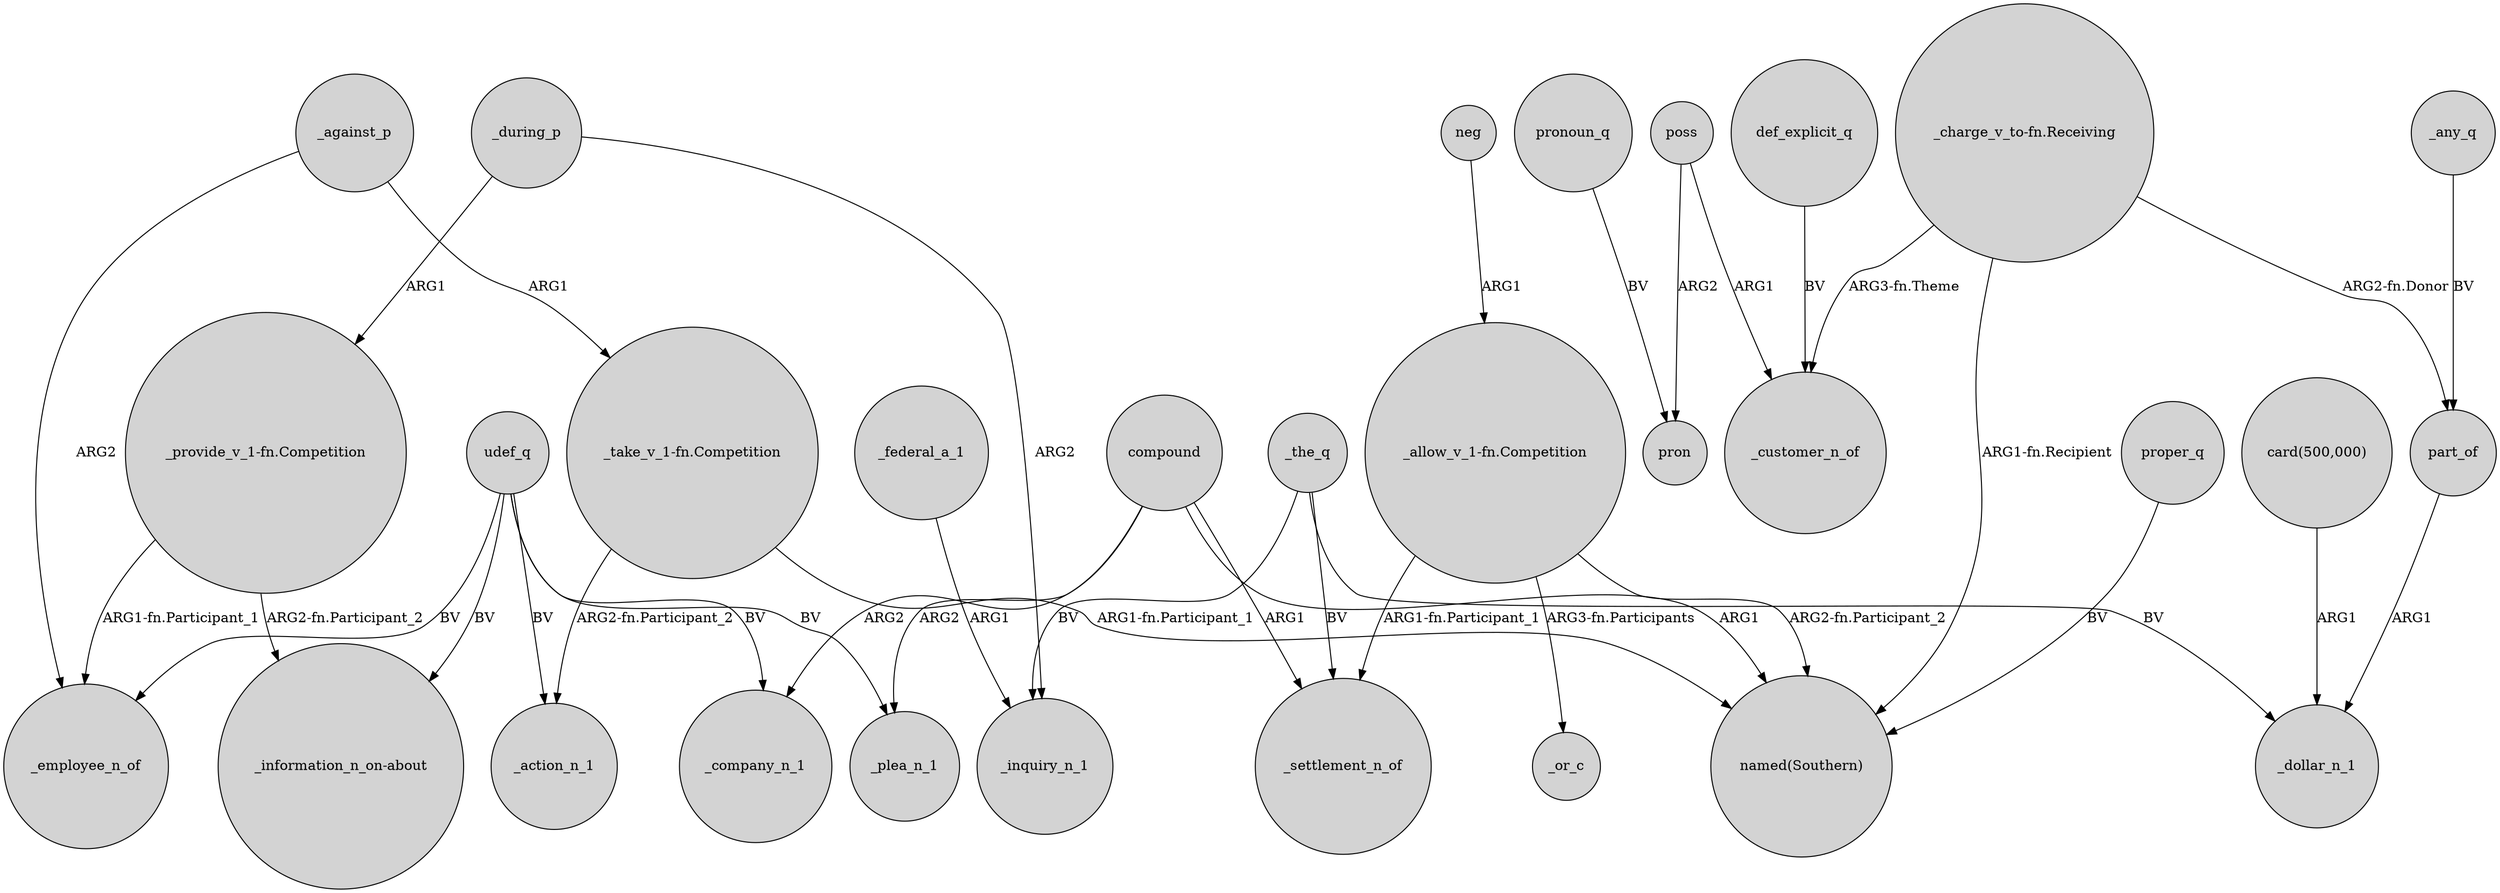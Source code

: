 digraph {
	node [shape=circle style=filled]
	udef_q -> _plea_n_1 [label=BV]
	_the_q -> _inquiry_n_1 [label=BV]
	"_allow_v_1-fn.Competition" -> _settlement_n_of [label="ARG1-fn.Participant_1"]
	neg -> "_allow_v_1-fn.Competition" [label=ARG1]
	"_provide_v_1-fn.Competition" -> "_information_n_on-about" [label="ARG2-fn.Participant_2"]
	_any_q -> part_of [label=BV]
	compound -> _company_n_1 [label=ARG2]
	udef_q -> "_information_n_on-about" [label=BV]
	udef_q -> _company_n_1 [label=BV]
	"_allow_v_1-fn.Competition" -> "named(Southern)" [label="ARG2-fn.Participant_2"]
	"_provide_v_1-fn.Competition" -> _employee_n_of [label="ARG1-fn.Participant_1"]
	_the_q -> _dollar_n_1 [label=BV]
	_federal_a_1 -> _inquiry_n_1 [label=ARG1]
	"_take_v_1-fn.Competition" -> _action_n_1 [label="ARG2-fn.Participant_2"]
	compound -> _settlement_n_of [label=ARG1]
	_against_p -> _employee_n_of [label=ARG2]
	pronoun_q -> pron [label=BV]
	udef_q -> _action_n_1 [label=BV]
	poss -> pron [label=ARG2]
	_against_p -> "_take_v_1-fn.Competition" [label=ARG1]
	compound -> _plea_n_1 [label=ARG2]
	part_of -> _dollar_n_1 [label=ARG1]
	"_charge_v_to-fn.Receiving" -> _customer_n_of [label="ARG3-fn.Theme"]
	compound -> "named(Southern)" [label=ARG1]
	"_allow_v_1-fn.Competition" -> _or_c [label="ARG3-fn.Participants"]
	"_take_v_1-fn.Competition" -> "named(Southern)" [label="ARG1-fn.Participant_1"]
	"card(500,000)" -> _dollar_n_1 [label=ARG1]
	"_charge_v_to-fn.Receiving" -> "named(Southern)" [label="ARG1-fn.Recipient"]
	_during_p -> _inquiry_n_1 [label=ARG2]
	_the_q -> _settlement_n_of [label=BV]
	poss -> _customer_n_of [label=ARG1]
	"_charge_v_to-fn.Receiving" -> part_of [label="ARG2-fn.Donor"]
	_during_p -> "_provide_v_1-fn.Competition" [label=ARG1]
	proper_q -> "named(Southern)" [label=BV]
	udef_q -> _employee_n_of [label=BV]
	def_explicit_q -> _customer_n_of [label=BV]
}

